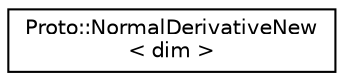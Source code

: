 digraph "Graphical Class Hierarchy"
{
  edge [fontname="Helvetica",fontsize="10",labelfontname="Helvetica",labelfontsize="10"];
  node [fontname="Helvetica",fontsize="10",shape=record];
  rankdir="LR";
  Node0 [label="Proto::NormalDerivativeNew\l\< dim \>",height=0.2,width=0.4,color="black", fillcolor="white", style="filled",URL="$classProto_1_1NormalDerivativeNew.html",tooltip="This computes the derivatives of the normal of a sliced implicit function. "];
}
